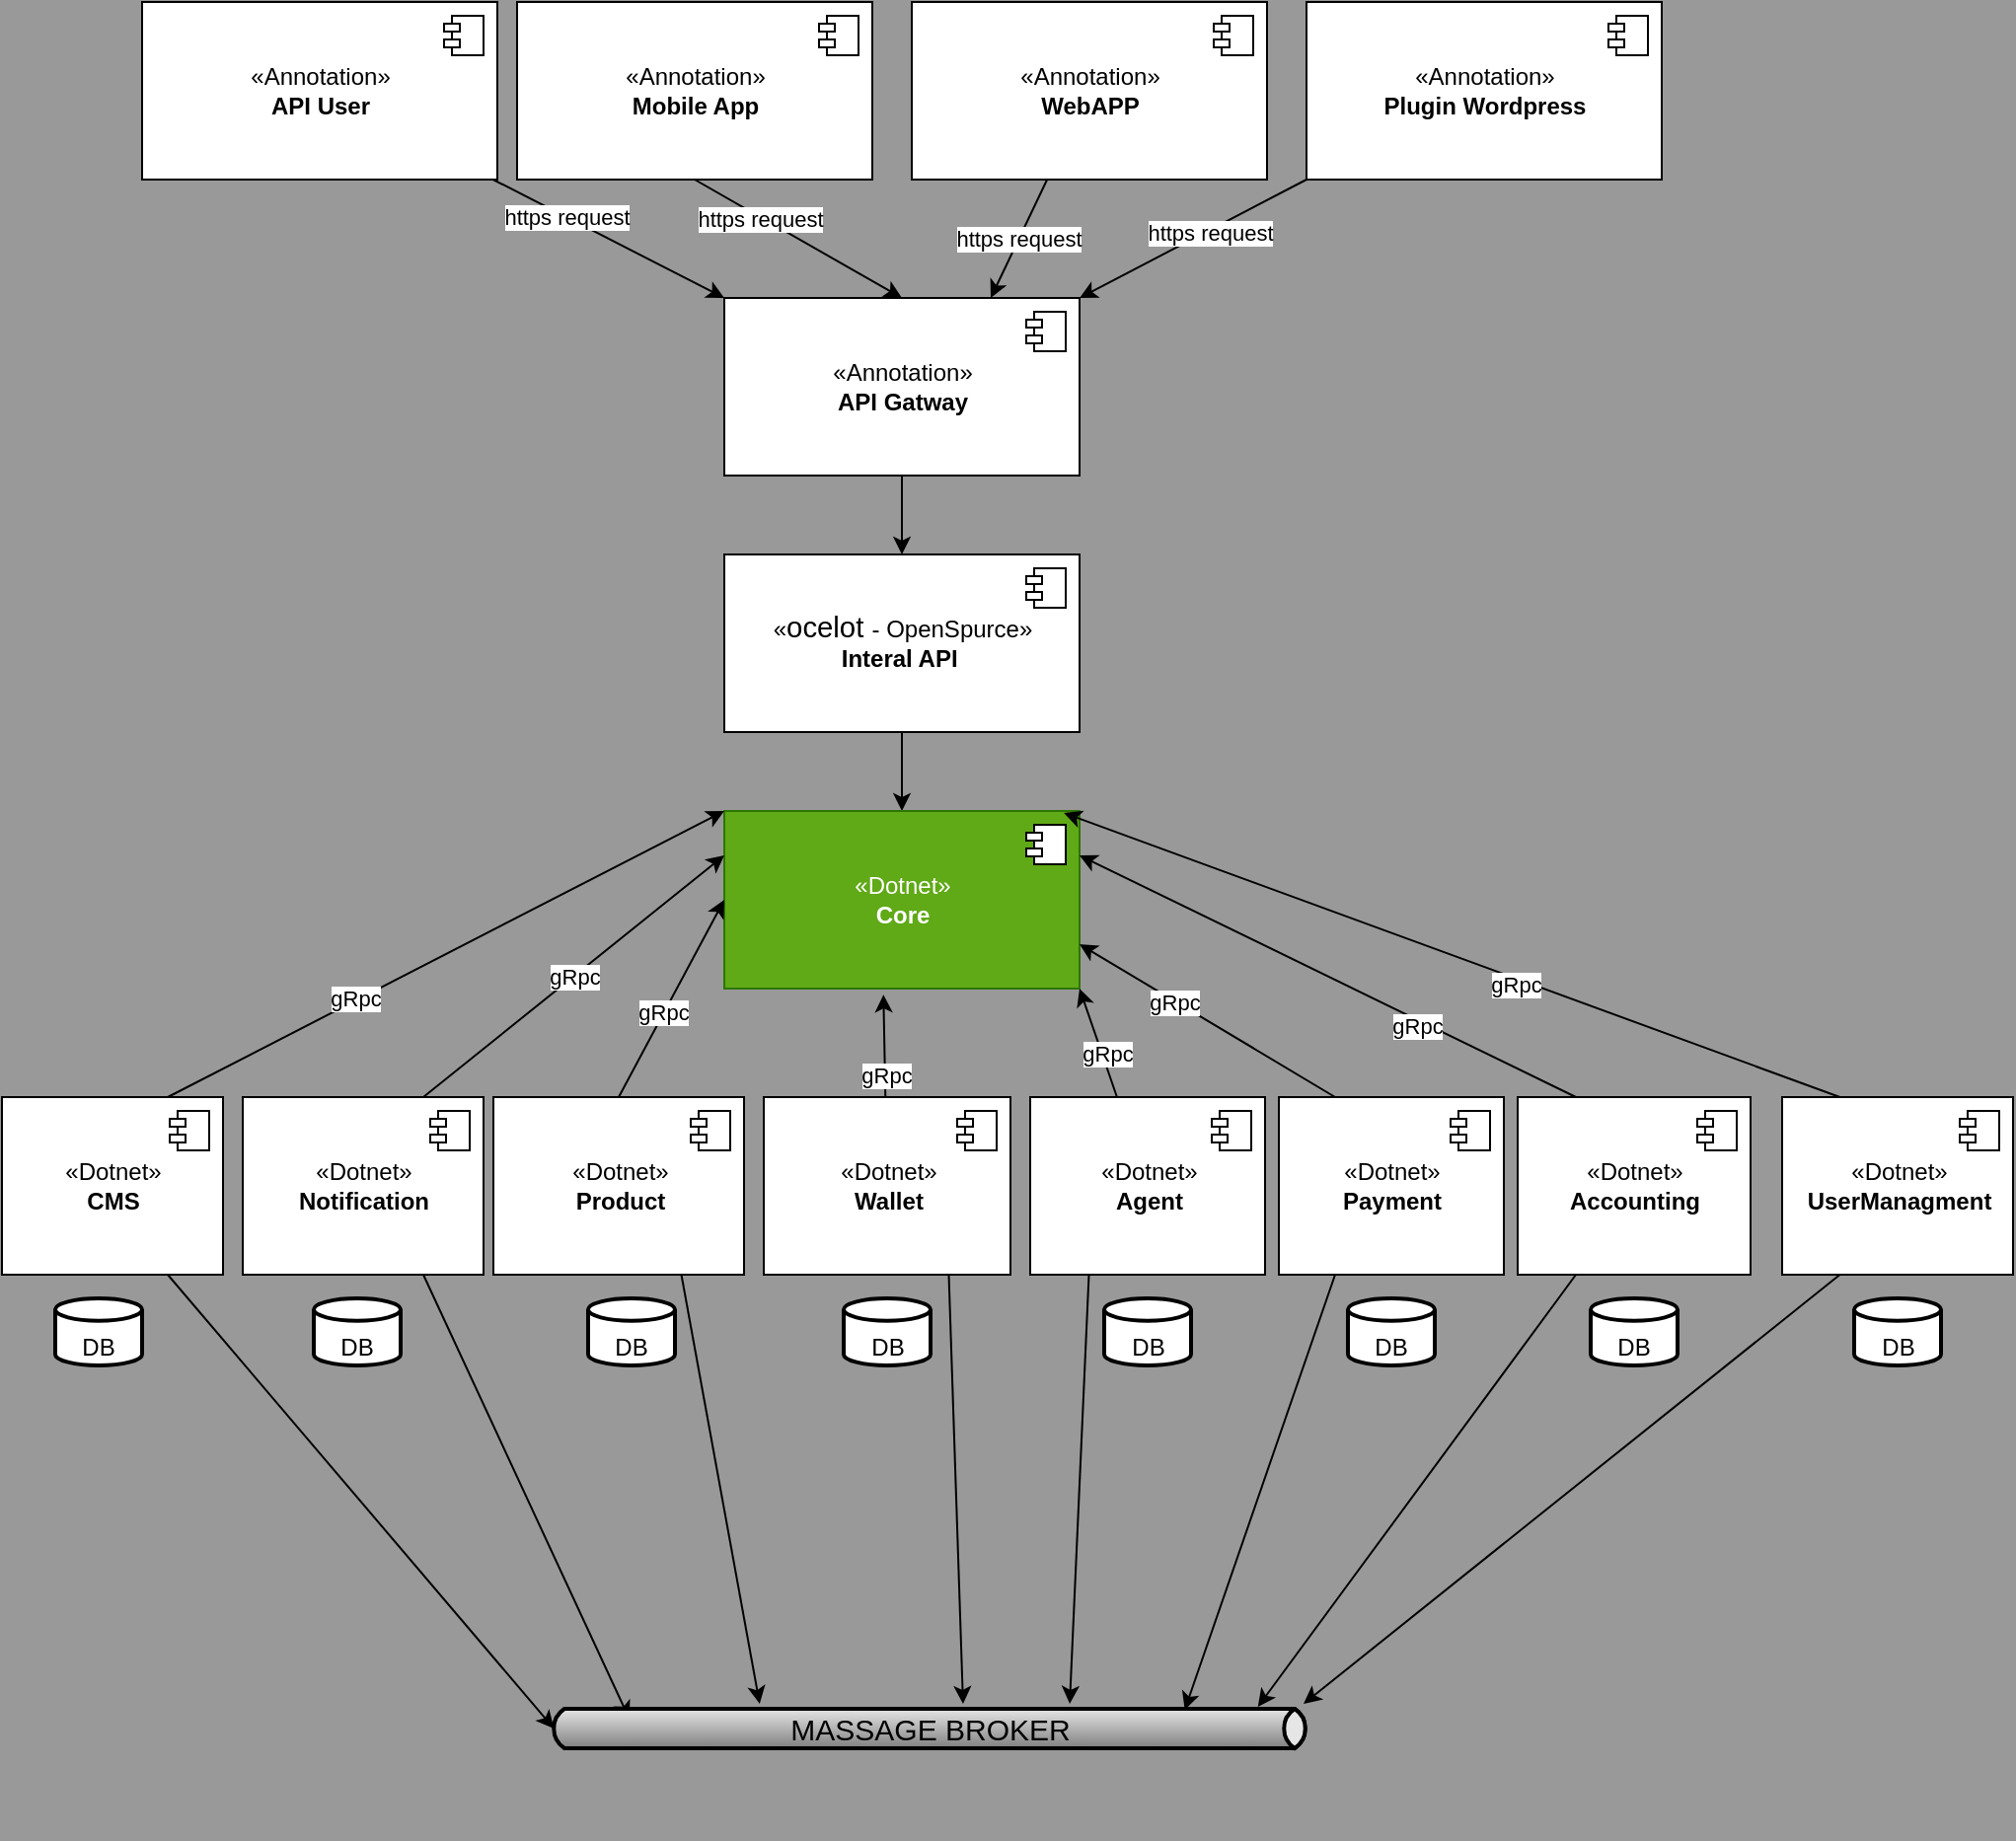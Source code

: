 <mxfile>
    <diagram id="TDjN-N1ZxqR8Xuvd0jzu" name="Page-1">
        <mxGraphModel dx="1917" dy="1877" grid="0" gridSize="10" guides="1" tooltips="1" connect="1" arrows="1" fold="1" page="1" pageScale="1" pageWidth="1654" pageHeight="1169" background="#999999" math="0" shadow="0">
            <root>
                <mxCell id="0"/>
                <mxCell id="1" parent="0"/>
                <mxCell id="33" style="edgeStyle=none;html=1;entryX=0.5;entryY=0;entryDx=0;entryDy=0;" parent="1" source="22" target="34" edge="1">
                    <mxGeometry relative="1" as="geometry">
                        <mxPoint x="833" y="437" as="targetPoint"/>
                    </mxGeometry>
                </mxCell>
                <mxCell id="22" value="«Annotation»&lt;br&gt;&lt;b&gt;API Gatway&lt;/b&gt;" style="html=1;dropTarget=0;" parent="1" vertex="1">
                    <mxGeometry x="743" y="277" width="180" height="90" as="geometry"/>
                </mxCell>
                <mxCell id="23" value="" style="shape=module;jettyWidth=8;jettyHeight=4;" parent="22" vertex="1">
                    <mxGeometry x="1" width="20" height="20" relative="1" as="geometry">
                        <mxPoint x="-27" y="7" as="offset"/>
                    </mxGeometry>
                </mxCell>
                <mxCell id="28" value="https request" style="edgeStyle=none;html=1;entryX=0.75;entryY=0;entryDx=0;entryDy=0;" parent="1" source="24" target="22" edge="1">
                    <mxGeometry x="0.003" relative="1" as="geometry">
                        <mxPoint as="offset"/>
                    </mxGeometry>
                </mxCell>
                <mxCell id="24" value="«Annotation»&lt;br&gt;&lt;b&gt;WebAPP&lt;/b&gt;" style="html=1;dropTarget=0;" parent="1" vertex="1">
                    <mxGeometry x="838" y="127" width="180" height="90" as="geometry"/>
                </mxCell>
                <mxCell id="25" value="" style="shape=module;jettyWidth=8;jettyHeight=4;" parent="24" vertex="1">
                    <mxGeometry x="1" width="20" height="20" relative="1" as="geometry">
                        <mxPoint x="-27" y="7" as="offset"/>
                    </mxGeometry>
                </mxCell>
                <mxCell id="29" style="edgeStyle=none;html=1;exitX=0.5;exitY=1;exitDx=0;exitDy=0;" parent="1" source="26" edge="1">
                    <mxGeometry relative="1" as="geometry">
                        <mxPoint x="833" y="277" as="targetPoint"/>
                    </mxGeometry>
                </mxCell>
                <mxCell id="74" value="https request" style="edgeLabel;html=1;align=center;verticalAlign=middle;resizable=0;points=[];" vertex="1" connectable="0" parent="29">
                    <mxGeometry x="-0.36" y="-1" relative="1" as="geometry">
                        <mxPoint as="offset"/>
                    </mxGeometry>
                </mxCell>
                <mxCell id="26" value="«Annotation»&lt;br&gt;&lt;b&gt;Mobile App&lt;/b&gt;" style="html=1;dropTarget=0;" parent="1" vertex="1">
                    <mxGeometry x="638" y="127" width="180" height="90" as="geometry"/>
                </mxCell>
                <mxCell id="27" value="" style="shape=module;jettyWidth=8;jettyHeight=4;" parent="26" vertex="1">
                    <mxGeometry x="1" width="20" height="20" relative="1" as="geometry">
                        <mxPoint x="-27" y="7" as="offset"/>
                    </mxGeometry>
                </mxCell>
                <mxCell id="32" style="edgeStyle=none;html=1;entryX=0;entryY=0;entryDx=0;entryDy=0;" parent="1" source="30" target="22" edge="1">
                    <mxGeometry relative="1" as="geometry"/>
                </mxCell>
                <mxCell id="75" value="https request" style="edgeLabel;html=1;align=center;verticalAlign=middle;resizable=0;points=[];" vertex="1" connectable="0" parent="32">
                    <mxGeometry x="-0.379" relative="1" as="geometry">
                        <mxPoint as="offset"/>
                    </mxGeometry>
                </mxCell>
                <mxCell id="30" value="«Annotation»&lt;br&gt;&lt;b&gt;API User&lt;/b&gt;" style="html=1;dropTarget=0;" parent="1" vertex="1">
                    <mxGeometry x="448" y="127" width="180" height="90" as="geometry"/>
                </mxCell>
                <mxCell id="31" value="" style="shape=module;jettyWidth=8;jettyHeight=4;" parent="30" vertex="1">
                    <mxGeometry x="1" width="20" height="20" relative="1" as="geometry">
                        <mxPoint x="-27" y="7" as="offset"/>
                    </mxGeometry>
                </mxCell>
                <mxCell id="38" style="edgeStyle=none;html=1;entryX=0.5;entryY=0;entryDx=0;entryDy=0;" parent="1" source="34" target="36" edge="1">
                    <mxGeometry relative="1" as="geometry"/>
                </mxCell>
                <mxCell id="34" value="«&lt;span style=&quot;font-size:11.0pt;line-height:107%;&lt;br/&gt;font-family:&amp;quot;Arial&amp;quot;,sans-serif;mso-ascii-theme-font:minor-bidi;mso-fareast-font-family:&lt;br/&gt;Calibri;mso-fareast-theme-font:minor-latin;mso-hansi-theme-font:minor-bidi;&lt;br/&gt;mso-bidi-theme-font:minor-bidi;mso-ansi-language:EN-US;mso-fareast-language:&lt;br/&gt;EN-US;mso-bidi-language:AR-SA&quot;&gt;ocelot&lt;/span&gt;&lt;span dir=&quot;RTL&quot;&gt;&lt;/span&gt;&lt;span dir=&quot;RTL&quot;&gt;&lt;/span&gt;&lt;span style=&quot;font-size:11.0pt;line-height:107%;font-family:&amp;quot;Arial&amp;quot;,sans-serif;&lt;br/&gt;mso-ascii-theme-font:minor-bidi;mso-fareast-font-family:Calibri;mso-fareast-theme-font:&lt;br/&gt;minor-latin;mso-hansi-theme-font:minor-bidi;mso-ansi-language:EN-US;mso-fareast-language:&lt;br/&gt;EN-US;mso-bidi-language:AR-SA&quot; dir=&quot;RTL&quot;&gt;&lt;span dir=&quot;RTL&quot;&gt;&lt;/span&gt;&lt;span dir=&quot;RTL&quot;&gt;&lt;/span&gt;&amp;nbsp;&lt;/span&gt;- OpenSpurce»&lt;br&gt;&lt;b&gt;Interal API&amp;nbsp;&lt;/b&gt;" style="html=1;dropTarget=0;" parent="1" vertex="1">
                    <mxGeometry x="743" y="407" width="180" height="90" as="geometry"/>
                </mxCell>
                <mxCell id="35" value="" style="shape=module;jettyWidth=8;jettyHeight=4;" parent="34" vertex="1">
                    <mxGeometry x="1" width="20" height="20" relative="1" as="geometry">
                        <mxPoint x="-27" y="7" as="offset"/>
                    </mxGeometry>
                </mxCell>
                <mxCell id="36" value="«Dotnet»&lt;br&gt;&lt;b&gt;Core&lt;/b&gt;" style="html=1;dropTarget=0;fillColor=#60a917;fontColor=#ffffff;strokeColor=#2D7600;" parent="1" vertex="1">
                    <mxGeometry x="743" y="537" width="180" height="90" as="geometry"/>
                </mxCell>
                <mxCell id="37" value="" style="shape=module;jettyWidth=8;jettyHeight=4;" parent="36" vertex="1">
                    <mxGeometry x="1" width="20" height="20" relative="1" as="geometry">
                        <mxPoint x="-27" y="7" as="offset"/>
                    </mxGeometry>
                </mxCell>
                <mxCell id="42" style="edgeStyle=none;html=1;exitX=0.5;exitY=0;exitDx=0;exitDy=0;entryX=0;entryY=0.5;entryDx=0;entryDy=0;" parent="1" source="40" target="36" edge="1">
                    <mxGeometry relative="1" as="geometry"/>
                </mxCell>
                <mxCell id="77" value="gRpc" style="edgeLabel;html=1;align=center;verticalAlign=middle;resizable=0;points=[];" vertex="1" connectable="0" parent="42">
                    <mxGeometry x="-0.153" relative="1" as="geometry">
                        <mxPoint y="-1" as="offset"/>
                    </mxGeometry>
                </mxCell>
                <mxCell id="92" style="edgeStyle=none;html=1;exitX=0.75;exitY=1;exitDx=0;exitDy=0;entryX=0.277;entryY=0.386;entryDx=0;entryDy=0;entryPerimeter=0;fontSize=15;fontColor=#000000;" edge="1" parent="1" source="40" target="64">
                    <mxGeometry relative="1" as="geometry"/>
                </mxCell>
                <mxCell id="40" value="«Dotnet»&lt;br&gt;&lt;b&gt;Product&lt;/b&gt;" style="html=1;dropTarget=0;" parent="1" vertex="1">
                    <mxGeometry x="626" y="682" width="127" height="90" as="geometry"/>
                </mxCell>
                <mxCell id="41" value="" style="shape=module;jettyWidth=8;jettyHeight=4;" parent="40" vertex="1">
                    <mxGeometry x="1" width="20" height="20" relative="1" as="geometry">
                        <mxPoint x="-27" y="7" as="offset"/>
                    </mxGeometry>
                </mxCell>
                <mxCell id="45" style="edgeStyle=none;html=1;entryX=0.448;entryY=1.034;entryDx=0;entryDy=0;entryPerimeter=0;" parent="1" source="43" target="36" edge="1">
                    <mxGeometry relative="1" as="geometry"/>
                </mxCell>
                <mxCell id="78" value="gRpc" style="edgeLabel;html=1;align=center;verticalAlign=middle;resizable=0;points=[];" vertex="1" connectable="0" parent="45">
                    <mxGeometry x="-0.55" relative="1" as="geometry">
                        <mxPoint as="offset"/>
                    </mxGeometry>
                </mxCell>
                <mxCell id="93" style="edgeStyle=none;html=1;exitX=0.75;exitY=1;exitDx=0;exitDy=0;entryX=0.544;entryY=0.386;entryDx=0;entryDy=0;entryPerimeter=0;fontSize=15;fontColor=#000000;" edge="1" parent="1" source="43" target="64">
                    <mxGeometry relative="1" as="geometry"/>
                </mxCell>
                <mxCell id="43" value="«Dotnet»&lt;br&gt;&lt;b&gt;Wallet&lt;/b&gt;" style="html=1;dropTarget=0;" parent="1" vertex="1">
                    <mxGeometry x="763" y="682" width="125" height="90" as="geometry"/>
                </mxCell>
                <mxCell id="44" value="" style="shape=module;jettyWidth=8;jettyHeight=4;" parent="43" vertex="1">
                    <mxGeometry x="1" width="20" height="20" relative="1" as="geometry">
                        <mxPoint x="-27" y="7" as="offset"/>
                    </mxGeometry>
                </mxCell>
                <mxCell id="50" value="gRpc" style="edgeStyle=none;html=1;exitX=0.75;exitY=0;exitDx=0;exitDy=0;entryX=0;entryY=0.25;entryDx=0;entryDy=0;" parent="1" source="46" target="36" edge="1">
                    <mxGeometry relative="1" as="geometry"/>
                </mxCell>
                <mxCell id="91" style="edgeStyle=none;html=1;exitX=0.75;exitY=1;exitDx=0;exitDy=0;entryX=0.106;entryY=0.456;entryDx=0;entryDy=0;entryPerimeter=0;fontSize=15;fontColor=#000000;" edge="1" parent="1" source="46" target="64">
                    <mxGeometry relative="1" as="geometry"/>
                </mxCell>
                <mxCell id="46" value="«Dotnet»&lt;br&gt;&lt;b&gt;Notification&lt;/b&gt;" style="html=1;dropTarget=0;" parent="1" vertex="1">
                    <mxGeometry x="499" y="682" width="122" height="90" as="geometry"/>
                </mxCell>
                <mxCell id="47" value="" style="shape=module;jettyWidth=8;jettyHeight=4;" parent="46" vertex="1">
                    <mxGeometry x="1" width="20" height="20" relative="1" as="geometry">
                        <mxPoint x="-27" y="7" as="offset"/>
                    </mxGeometry>
                </mxCell>
                <mxCell id="51" style="edgeStyle=none;html=1;entryX=1;entryY=0.25;entryDx=0;entryDy=0;exitX=0.25;exitY=0;exitDx=0;exitDy=0;" parent="1" source="48" target="36" edge="1">
                    <mxGeometry relative="1" as="geometry"/>
                </mxCell>
                <mxCell id="81" value="gRpc" style="edgeLabel;html=1;align=center;verticalAlign=middle;resizable=0;points=[];" vertex="1" connectable="0" parent="51">
                    <mxGeometry x="-0.367" y="2" relative="1" as="geometry">
                        <mxPoint y="1" as="offset"/>
                    </mxGeometry>
                </mxCell>
                <mxCell id="97" style="edgeStyle=none;html=1;exitX=0.25;exitY=1;exitDx=0;exitDy=0;entryX=0.931;entryY=0.4;entryDx=0;entryDy=0;entryPerimeter=0;fontSize=15;fontColor=#000000;" edge="1" parent="1" source="48" target="64">
                    <mxGeometry relative="1" as="geometry"/>
                </mxCell>
                <mxCell id="48" value="«Dotnet»&lt;br&gt;&lt;b&gt;Accounting&lt;/b&gt;" style="html=1;dropTarget=0;" parent="1" vertex="1">
                    <mxGeometry x="1145" y="682" width="118" height="90" as="geometry"/>
                </mxCell>
                <mxCell id="49" value="" style="shape=module;jettyWidth=8;jettyHeight=4;" parent="48" vertex="1">
                    <mxGeometry x="1" width="20" height="20" relative="1" as="geometry">
                        <mxPoint x="-27" y="7" as="offset"/>
                    </mxGeometry>
                </mxCell>
                <mxCell id="54" style="edgeStyle=none;html=1;entryX=1;entryY=1;entryDx=0;entryDy=0;" parent="1" source="52" target="36" edge="1">
                    <mxGeometry relative="1" as="geometry"/>
                </mxCell>
                <mxCell id="79" value="gRpc" style="edgeLabel;html=1;align=center;verticalAlign=middle;resizable=0;points=[];" vertex="1" connectable="0" parent="54">
                    <mxGeometry x="-0.222" y="-2" relative="1" as="geometry">
                        <mxPoint as="offset"/>
                    </mxGeometry>
                </mxCell>
                <mxCell id="96" style="edgeStyle=none;html=1;exitX=0.25;exitY=1;exitDx=0;exitDy=0;entryX=0.684;entryY=0.386;entryDx=0;entryDy=0;entryPerimeter=0;fontSize=15;fontColor=#000000;" edge="1" parent="1" source="52" target="64">
                    <mxGeometry relative="1" as="geometry"/>
                </mxCell>
                <mxCell id="52" value="«Dotnet»&lt;br&gt;&lt;b&gt;Agent&lt;/b&gt;" style="html=1;dropTarget=0;" parent="1" vertex="1">
                    <mxGeometry x="898" y="682" width="119" height="90" as="geometry"/>
                </mxCell>
                <mxCell id="53" value="" style="shape=module;jettyWidth=8;jettyHeight=4;" parent="52" vertex="1">
                    <mxGeometry x="1" width="20" height="20" relative="1" as="geometry">
                        <mxPoint x="-27" y="7" as="offset"/>
                    </mxGeometry>
                </mxCell>
                <mxCell id="60" style="edgeStyle=none;html=1;exitX=0.25;exitY=0;exitDx=0;exitDy=0;entryX=1;entryY=0.75;entryDx=0;entryDy=0;" parent="1" source="55" target="36" edge="1">
                    <mxGeometry relative="1" as="geometry"/>
                </mxCell>
                <mxCell id="80" value="gRpc" style="edgeLabel;html=1;align=center;verticalAlign=middle;resizable=0;points=[];" vertex="1" connectable="0" parent="60">
                    <mxGeometry x="0.256" y="1" relative="1" as="geometry">
                        <mxPoint as="offset"/>
                    </mxGeometry>
                </mxCell>
                <mxCell id="95" style="edgeStyle=none;html=1;exitX=0.25;exitY=1;exitDx=0;exitDy=0;entryX=0.835;entryY=0.414;entryDx=0;entryDy=0;entryPerimeter=0;fontSize=15;fontColor=#000000;" edge="1" parent="1" source="55" target="64">
                    <mxGeometry relative="1" as="geometry"/>
                </mxCell>
                <mxCell id="55" value="«Dotnet»&lt;br&gt;&lt;b&gt;Payment&lt;/b&gt;" style="html=1;dropTarget=0;" parent="1" vertex="1">
                    <mxGeometry x="1024" y="682" width="114" height="90" as="geometry"/>
                </mxCell>
                <mxCell id="56" value="" style="shape=module;jettyWidth=8;jettyHeight=4;" parent="55" vertex="1">
                    <mxGeometry x="1" width="20" height="20" relative="1" as="geometry">
                        <mxPoint x="-27" y="7" as="offset"/>
                    </mxGeometry>
                </mxCell>
                <mxCell id="59" style="edgeStyle=none;html=1;exitX=0.25;exitY=0;exitDx=0;exitDy=0;entryX=0.956;entryY=0.011;entryDx=0;entryDy=0;entryPerimeter=0;" parent="1" source="57" target="36" edge="1">
                    <mxGeometry relative="1" as="geometry"/>
                </mxCell>
                <mxCell id="82" value="gRpc" style="edgeLabel;html=1;align=center;verticalAlign=middle;resizable=0;points=[];" vertex="1" connectable="0" parent="59">
                    <mxGeometry x="-0.167" y="3" relative="1" as="geometry">
                        <mxPoint as="offset"/>
                    </mxGeometry>
                </mxCell>
                <mxCell id="98" style="edgeStyle=none;html=1;exitX=0.25;exitY=1;exitDx=0;exitDy=0;entryX=0.991;entryY=0.386;entryDx=0;entryDy=0;entryPerimeter=0;fontSize=15;fontColor=#000000;" edge="1" parent="1" source="57" target="64">
                    <mxGeometry relative="1" as="geometry"/>
                </mxCell>
                <mxCell id="57" value="«Dotnet»&lt;br&gt;&lt;b&gt;UserManagment&lt;/b&gt;" style="html=1;dropTarget=0;" parent="1" vertex="1">
                    <mxGeometry x="1279" y="682" width="117" height="90" as="geometry"/>
                </mxCell>
                <mxCell id="58" value="" style="shape=module;jettyWidth=8;jettyHeight=4;" parent="57" vertex="1">
                    <mxGeometry x="1" width="20" height="20" relative="1" as="geometry">
                        <mxPoint x="-27" y="7" as="offset"/>
                    </mxGeometry>
                </mxCell>
                <mxCell id="63" style="edgeStyle=none;html=1;exitX=0.75;exitY=0;exitDx=0;exitDy=0;entryX=0;entryY=0;entryDx=0;entryDy=0;" parent="1" source="61" target="36" edge="1">
                    <mxGeometry relative="1" as="geometry"/>
                </mxCell>
                <mxCell id="76" value="gRpc" style="edgeLabel;html=1;align=center;verticalAlign=middle;resizable=0;points=[];" vertex="1" connectable="0" parent="63">
                    <mxGeometry x="-0.326" y="1" relative="1" as="geometry">
                        <mxPoint as="offset"/>
                    </mxGeometry>
                </mxCell>
                <mxCell id="90" style="edgeStyle=none;html=1;exitX=0.75;exitY=1;exitDx=0;exitDy=0;entryX=0;entryY=0.5;entryDx=2.7;entryDy=0;entryPerimeter=0;fontSize=15;fontColor=#000000;" edge="1" parent="1" source="61" target="64">
                    <mxGeometry relative="1" as="geometry"/>
                </mxCell>
                <mxCell id="61" value="«Dotnet»&lt;br&gt;&lt;b&gt;CMS&lt;/b&gt;" style="html=1;dropTarget=0;" parent="1" vertex="1">
                    <mxGeometry x="377" y="682" width="112" height="90" as="geometry"/>
                </mxCell>
                <mxCell id="62" value="" style="shape=module;jettyWidth=8;jettyHeight=4;" parent="61" vertex="1">
                    <mxGeometry x="1" width="20" height="20" relative="1" as="geometry">
                        <mxPoint x="-27" y="7" as="offset"/>
                    </mxGeometry>
                </mxCell>
                <mxCell id="64" value="&lt;font style=&quot;font-size: 15px;&quot; color=&quot;#000000&quot;&gt;MASSAGE BROKER&lt;/font&gt;" style="strokeWidth=2;strokeColor=#000000;dashed=0;align=center;html=1;fontSize=8;shape=mxgraph.eip.messageChannel;" vertex="1" parent="1">
                    <mxGeometry x="654" y="947" width="386" height="110" as="geometry"/>
                </mxCell>
                <mxCell id="69" value="&lt;br&gt;DB" style="strokeWidth=2;html=1;shape=mxgraph.flowchart.database;whiteSpace=wrap;" vertex="1" parent="1">
                    <mxGeometry x="404" y="784" width="44" height="34" as="geometry"/>
                </mxCell>
                <mxCell id="72" style="edgeStyle=none;html=1;exitX=0;exitY=1;exitDx=0;exitDy=0;entryX=1;entryY=0;entryDx=0;entryDy=0;" edge="1" parent="1" source="70" target="22">
                    <mxGeometry relative="1" as="geometry"/>
                </mxCell>
                <mxCell id="73" value="https request" style="edgeLabel;html=1;align=center;verticalAlign=middle;resizable=0;points=[];" vertex="1" connectable="0" parent="72">
                    <mxGeometry x="-0.155" relative="1" as="geometry">
                        <mxPoint y="1" as="offset"/>
                    </mxGeometry>
                </mxCell>
                <mxCell id="70" value="«Annotation»&lt;br&gt;&lt;b&gt;Plugin Wordpress&lt;/b&gt;" style="html=1;dropTarget=0;" vertex="1" parent="1">
                    <mxGeometry x="1038" y="127" width="180" height="90" as="geometry"/>
                </mxCell>
                <mxCell id="71" value="" style="shape=module;jettyWidth=8;jettyHeight=4;" vertex="1" parent="70">
                    <mxGeometry x="1" width="20" height="20" relative="1" as="geometry">
                        <mxPoint x="-27" y="7" as="offset"/>
                    </mxGeometry>
                </mxCell>
                <mxCell id="83" value="&lt;br&gt;DB" style="strokeWidth=2;html=1;shape=mxgraph.flowchart.database;whiteSpace=wrap;" vertex="1" parent="1">
                    <mxGeometry x="535" y="784" width="44" height="34" as="geometry"/>
                </mxCell>
                <mxCell id="84" value="&lt;br&gt;DB" style="strokeWidth=2;html=1;shape=mxgraph.flowchart.database;whiteSpace=wrap;" vertex="1" parent="1">
                    <mxGeometry x="674" y="784" width="44" height="34" as="geometry"/>
                </mxCell>
                <mxCell id="85" value="&lt;br&gt;DB" style="strokeWidth=2;html=1;shape=mxgraph.flowchart.database;whiteSpace=wrap;" vertex="1" parent="1">
                    <mxGeometry x="803.5" y="784" width="44" height="34" as="geometry"/>
                </mxCell>
                <mxCell id="86" value="&lt;br&gt;DB" style="strokeWidth=2;html=1;shape=mxgraph.flowchart.database;whiteSpace=wrap;" vertex="1" parent="1">
                    <mxGeometry x="935.5" y="784" width="44" height="34" as="geometry"/>
                </mxCell>
                <mxCell id="87" value="&lt;br&gt;DB" style="strokeWidth=2;html=1;shape=mxgraph.flowchart.database;whiteSpace=wrap;" vertex="1" parent="1">
                    <mxGeometry x="1059" y="784" width="44" height="34" as="geometry"/>
                </mxCell>
                <mxCell id="88" value="&lt;br&gt;DB" style="strokeWidth=2;html=1;shape=mxgraph.flowchart.database;whiteSpace=wrap;" vertex="1" parent="1">
                    <mxGeometry x="1182" y="784" width="44" height="34" as="geometry"/>
                </mxCell>
                <mxCell id="89" value="&lt;br&gt;DB" style="strokeWidth=2;html=1;shape=mxgraph.flowchart.database;whiteSpace=wrap;" vertex="1" parent="1">
                    <mxGeometry x="1315.5" y="784" width="44" height="34" as="geometry"/>
                </mxCell>
            </root>
        </mxGraphModel>
    </diagram>
</mxfile>
